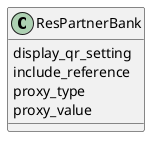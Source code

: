 @startuml classes_account_qr_code_emv
set namespaceSeparator none
class "ResPartnerBank" as odoo_src.odoo.addons.account_qr_code_emv.models.res_bank.ResPartnerBank {
  display_qr_setting
  include_reference
  proxy_type
  proxy_value
}
@enduml
